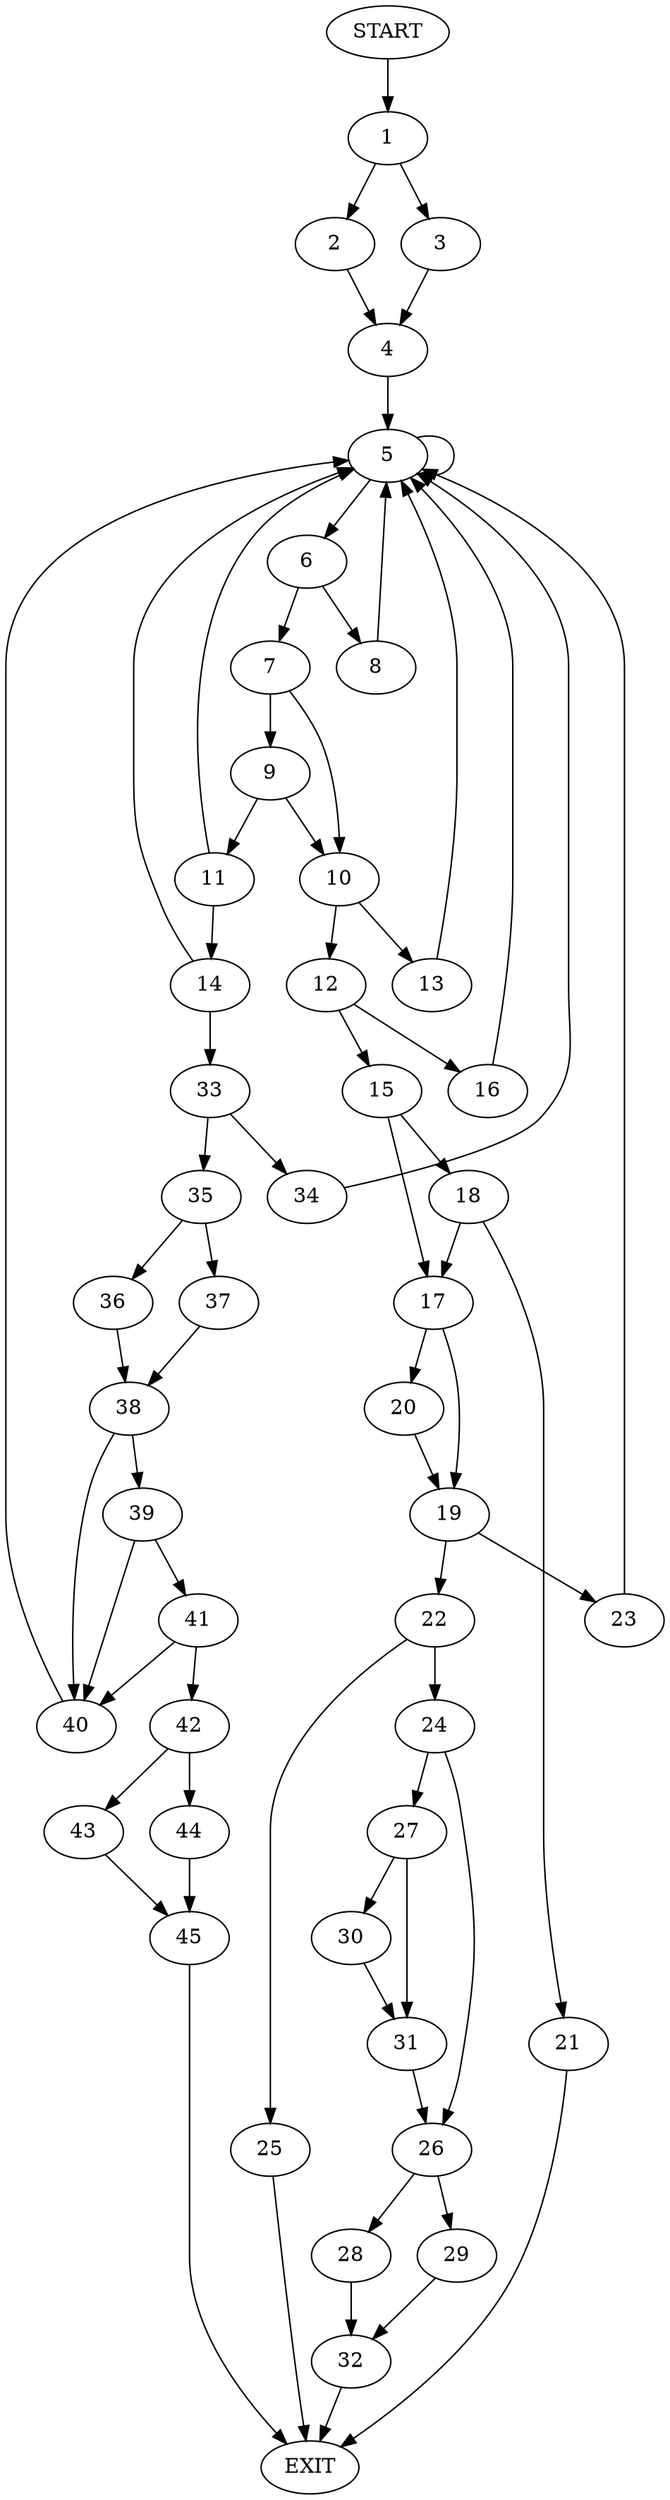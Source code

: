 digraph {
0 [label="START"]
46 [label="EXIT"]
0 -> 1
1 -> 2
1 -> 3
2 -> 4
3 -> 4
4 -> 5
5 -> 5
5 -> 6
6 -> 7
6 -> 8
7 -> 9
7 -> 10
8 -> 5
9 -> 11
9 -> 10
10 -> 12
10 -> 13
11 -> 5
11 -> 14
13 -> 5
12 -> 15
12 -> 16
16 -> 5
15 -> 17
15 -> 18
17 -> 19
17 -> 20
18 -> 17
18 -> 21
21 -> 46
20 -> 19
19 -> 22
19 -> 23
23 -> 5
22 -> 24
22 -> 25
24 -> 26
24 -> 27
25 -> 46
26 -> 28
26 -> 29
27 -> 30
27 -> 31
30 -> 31
31 -> 26
29 -> 32
28 -> 32
32 -> 46
14 -> 5
14 -> 33
33 -> 34
33 -> 35
34 -> 5
35 -> 36
35 -> 37
37 -> 38
36 -> 38
38 -> 39
38 -> 40
40 -> 5
39 -> 40
39 -> 41
41 -> 42
41 -> 40
42 -> 43
42 -> 44
44 -> 45
43 -> 45
45 -> 46
}

